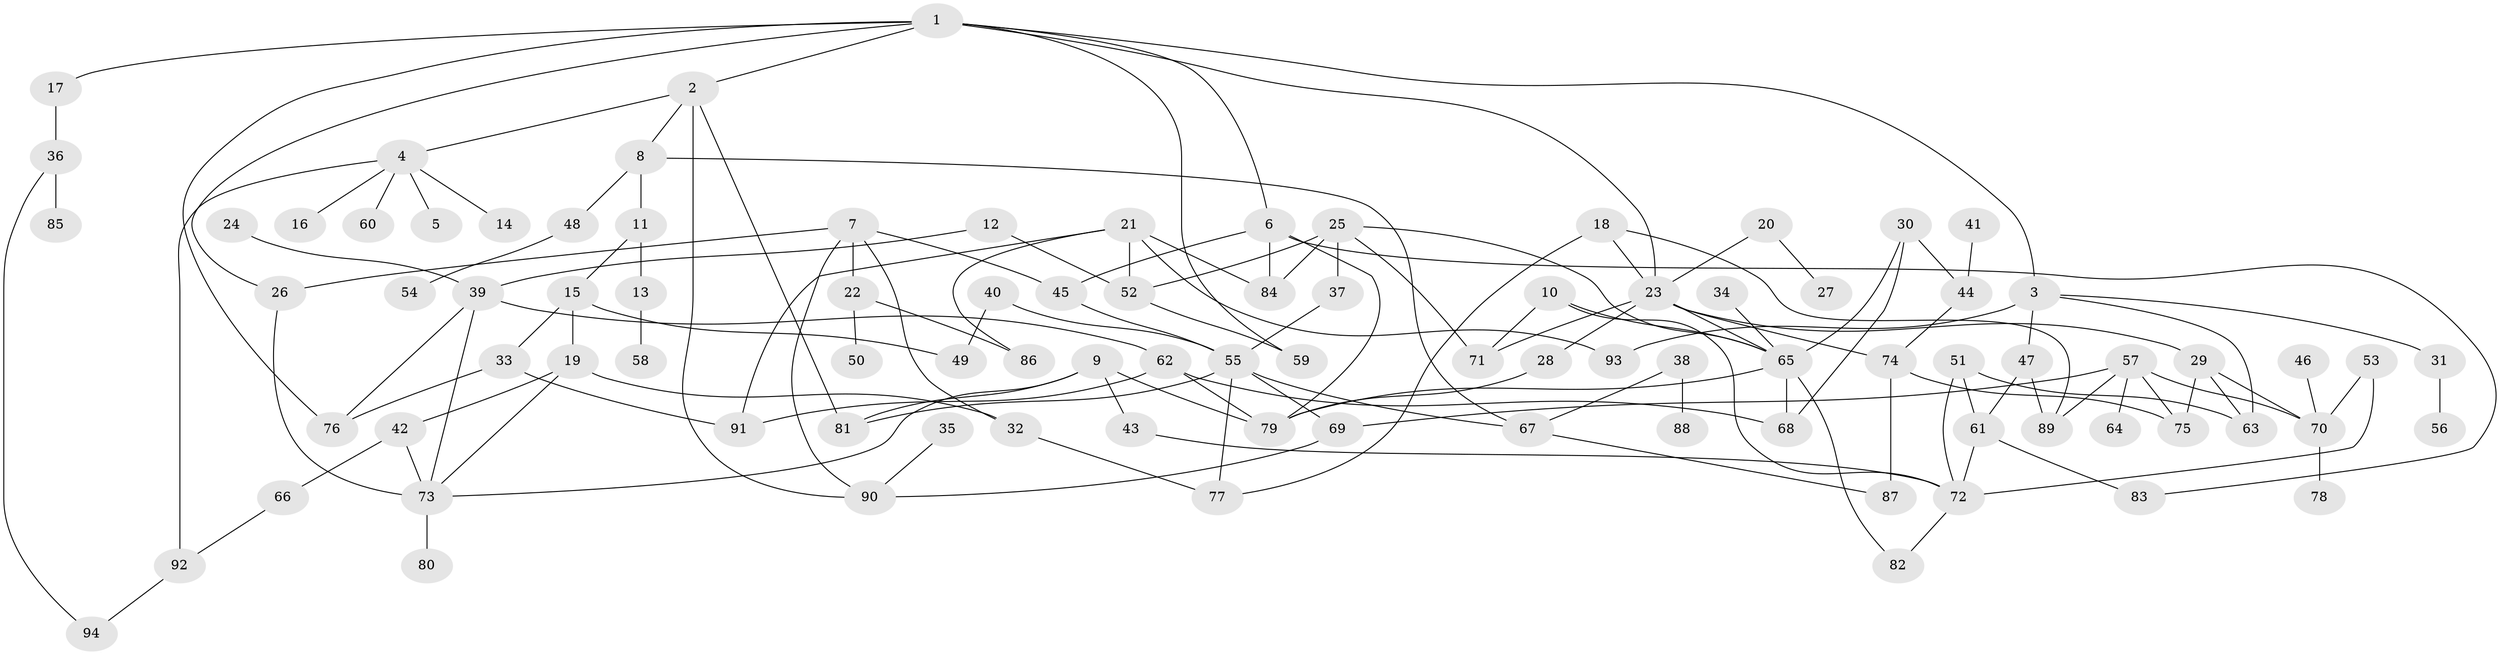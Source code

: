 // original degree distribution, {8: 0.022556390977443608, 2: 0.3308270676691729, 5: 0.09022556390977443, 6: 0.015037593984962405, 4: 0.12030075187969924, 1: 0.20300751879699247, 3: 0.21052631578947367, 7: 0.007518796992481203}
// Generated by graph-tools (version 1.1) at 2025/36/03/04/25 23:36:00]
// undirected, 94 vertices, 141 edges
graph export_dot {
  node [color=gray90,style=filled];
  1;
  2;
  3;
  4;
  5;
  6;
  7;
  8;
  9;
  10;
  11;
  12;
  13;
  14;
  15;
  16;
  17;
  18;
  19;
  20;
  21;
  22;
  23;
  24;
  25;
  26;
  27;
  28;
  29;
  30;
  31;
  32;
  33;
  34;
  35;
  36;
  37;
  38;
  39;
  40;
  41;
  42;
  43;
  44;
  45;
  46;
  47;
  48;
  49;
  50;
  51;
  52;
  53;
  54;
  55;
  56;
  57;
  58;
  59;
  60;
  61;
  62;
  63;
  64;
  65;
  66;
  67;
  68;
  69;
  70;
  71;
  72;
  73;
  74;
  75;
  76;
  77;
  78;
  79;
  80;
  81;
  82;
  83;
  84;
  85;
  86;
  87;
  88;
  89;
  90;
  91;
  92;
  93;
  94;
  1 -- 2 [weight=1.0];
  1 -- 3 [weight=1.0];
  1 -- 6 [weight=1.0];
  1 -- 17 [weight=1.0];
  1 -- 23 [weight=1.0];
  1 -- 26 [weight=1.0];
  1 -- 59 [weight=1.0];
  1 -- 76 [weight=1.0];
  2 -- 4 [weight=1.0];
  2 -- 8 [weight=1.0];
  2 -- 81 [weight=1.0];
  2 -- 90 [weight=1.0];
  3 -- 31 [weight=1.0];
  3 -- 47 [weight=1.0];
  3 -- 63 [weight=1.0];
  3 -- 93 [weight=1.0];
  4 -- 5 [weight=1.0];
  4 -- 14 [weight=1.0];
  4 -- 16 [weight=1.0];
  4 -- 60 [weight=1.0];
  4 -- 92 [weight=1.0];
  6 -- 45 [weight=1.0];
  6 -- 79 [weight=1.0];
  6 -- 83 [weight=1.0];
  6 -- 84 [weight=1.0];
  7 -- 22 [weight=1.0];
  7 -- 26 [weight=1.0];
  7 -- 32 [weight=1.0];
  7 -- 45 [weight=1.0];
  7 -- 90 [weight=1.0];
  8 -- 11 [weight=1.0];
  8 -- 48 [weight=1.0];
  8 -- 67 [weight=1.0];
  9 -- 43 [weight=1.0];
  9 -- 73 [weight=1.0];
  9 -- 79 [weight=1.0];
  9 -- 81 [weight=1.0];
  10 -- 65 [weight=1.0];
  10 -- 71 [weight=1.0];
  10 -- 72 [weight=1.0];
  11 -- 13 [weight=1.0];
  11 -- 15 [weight=1.0];
  12 -- 39 [weight=1.0];
  12 -- 52 [weight=1.0];
  13 -- 58 [weight=1.0];
  15 -- 19 [weight=1.0];
  15 -- 33 [weight=1.0];
  15 -- 49 [weight=1.0];
  17 -- 36 [weight=1.0];
  18 -- 23 [weight=1.0];
  18 -- 77 [weight=1.0];
  18 -- 89 [weight=1.0];
  19 -- 32 [weight=1.0];
  19 -- 42 [weight=1.0];
  19 -- 73 [weight=1.0];
  20 -- 23 [weight=1.0];
  20 -- 27 [weight=1.0];
  21 -- 52 [weight=1.0];
  21 -- 84 [weight=1.0];
  21 -- 86 [weight=1.0];
  21 -- 91 [weight=1.0];
  21 -- 93 [weight=1.0];
  22 -- 50 [weight=1.0];
  22 -- 86 [weight=1.0];
  23 -- 28 [weight=1.0];
  23 -- 29 [weight=1.0];
  23 -- 65 [weight=1.0];
  23 -- 71 [weight=1.0];
  23 -- 74 [weight=2.0];
  24 -- 39 [weight=1.0];
  25 -- 37 [weight=1.0];
  25 -- 52 [weight=1.0];
  25 -- 65 [weight=1.0];
  25 -- 71 [weight=1.0];
  25 -- 84 [weight=1.0];
  26 -- 73 [weight=1.0];
  28 -- 79 [weight=1.0];
  29 -- 63 [weight=1.0];
  29 -- 70 [weight=1.0];
  29 -- 75 [weight=1.0];
  30 -- 44 [weight=1.0];
  30 -- 65 [weight=1.0];
  30 -- 68 [weight=1.0];
  31 -- 56 [weight=1.0];
  32 -- 77 [weight=1.0];
  33 -- 76 [weight=1.0];
  33 -- 91 [weight=1.0];
  34 -- 65 [weight=1.0];
  35 -- 90 [weight=1.0];
  36 -- 85 [weight=1.0];
  36 -- 94 [weight=1.0];
  37 -- 55 [weight=1.0];
  38 -- 67 [weight=1.0];
  38 -- 88 [weight=1.0];
  39 -- 62 [weight=1.0];
  39 -- 73 [weight=1.0];
  39 -- 76 [weight=1.0];
  40 -- 49 [weight=1.0];
  40 -- 55 [weight=1.0];
  41 -- 44 [weight=1.0];
  42 -- 66 [weight=1.0];
  42 -- 73 [weight=2.0];
  43 -- 72 [weight=1.0];
  44 -- 74 [weight=1.0];
  45 -- 55 [weight=1.0];
  46 -- 70 [weight=1.0];
  47 -- 61 [weight=1.0];
  47 -- 89 [weight=1.0];
  48 -- 54 [weight=1.0];
  51 -- 61 [weight=1.0];
  51 -- 63 [weight=1.0];
  51 -- 72 [weight=1.0];
  52 -- 59 [weight=1.0];
  53 -- 70 [weight=1.0];
  53 -- 72 [weight=1.0];
  55 -- 67 [weight=1.0];
  55 -- 69 [weight=1.0];
  55 -- 77 [weight=1.0];
  55 -- 81 [weight=1.0];
  57 -- 64 [weight=1.0];
  57 -- 69 [weight=1.0];
  57 -- 70 [weight=1.0];
  57 -- 75 [weight=1.0];
  57 -- 89 [weight=1.0];
  61 -- 72 [weight=2.0];
  61 -- 83 [weight=1.0];
  62 -- 68 [weight=1.0];
  62 -- 79 [weight=1.0];
  62 -- 91 [weight=1.0];
  65 -- 68 [weight=1.0];
  65 -- 79 [weight=1.0];
  65 -- 82 [weight=1.0];
  66 -- 92 [weight=1.0];
  67 -- 87 [weight=1.0];
  69 -- 90 [weight=1.0];
  70 -- 78 [weight=1.0];
  72 -- 82 [weight=1.0];
  73 -- 80 [weight=1.0];
  74 -- 75 [weight=1.0];
  74 -- 87 [weight=1.0];
  92 -- 94 [weight=1.0];
}
